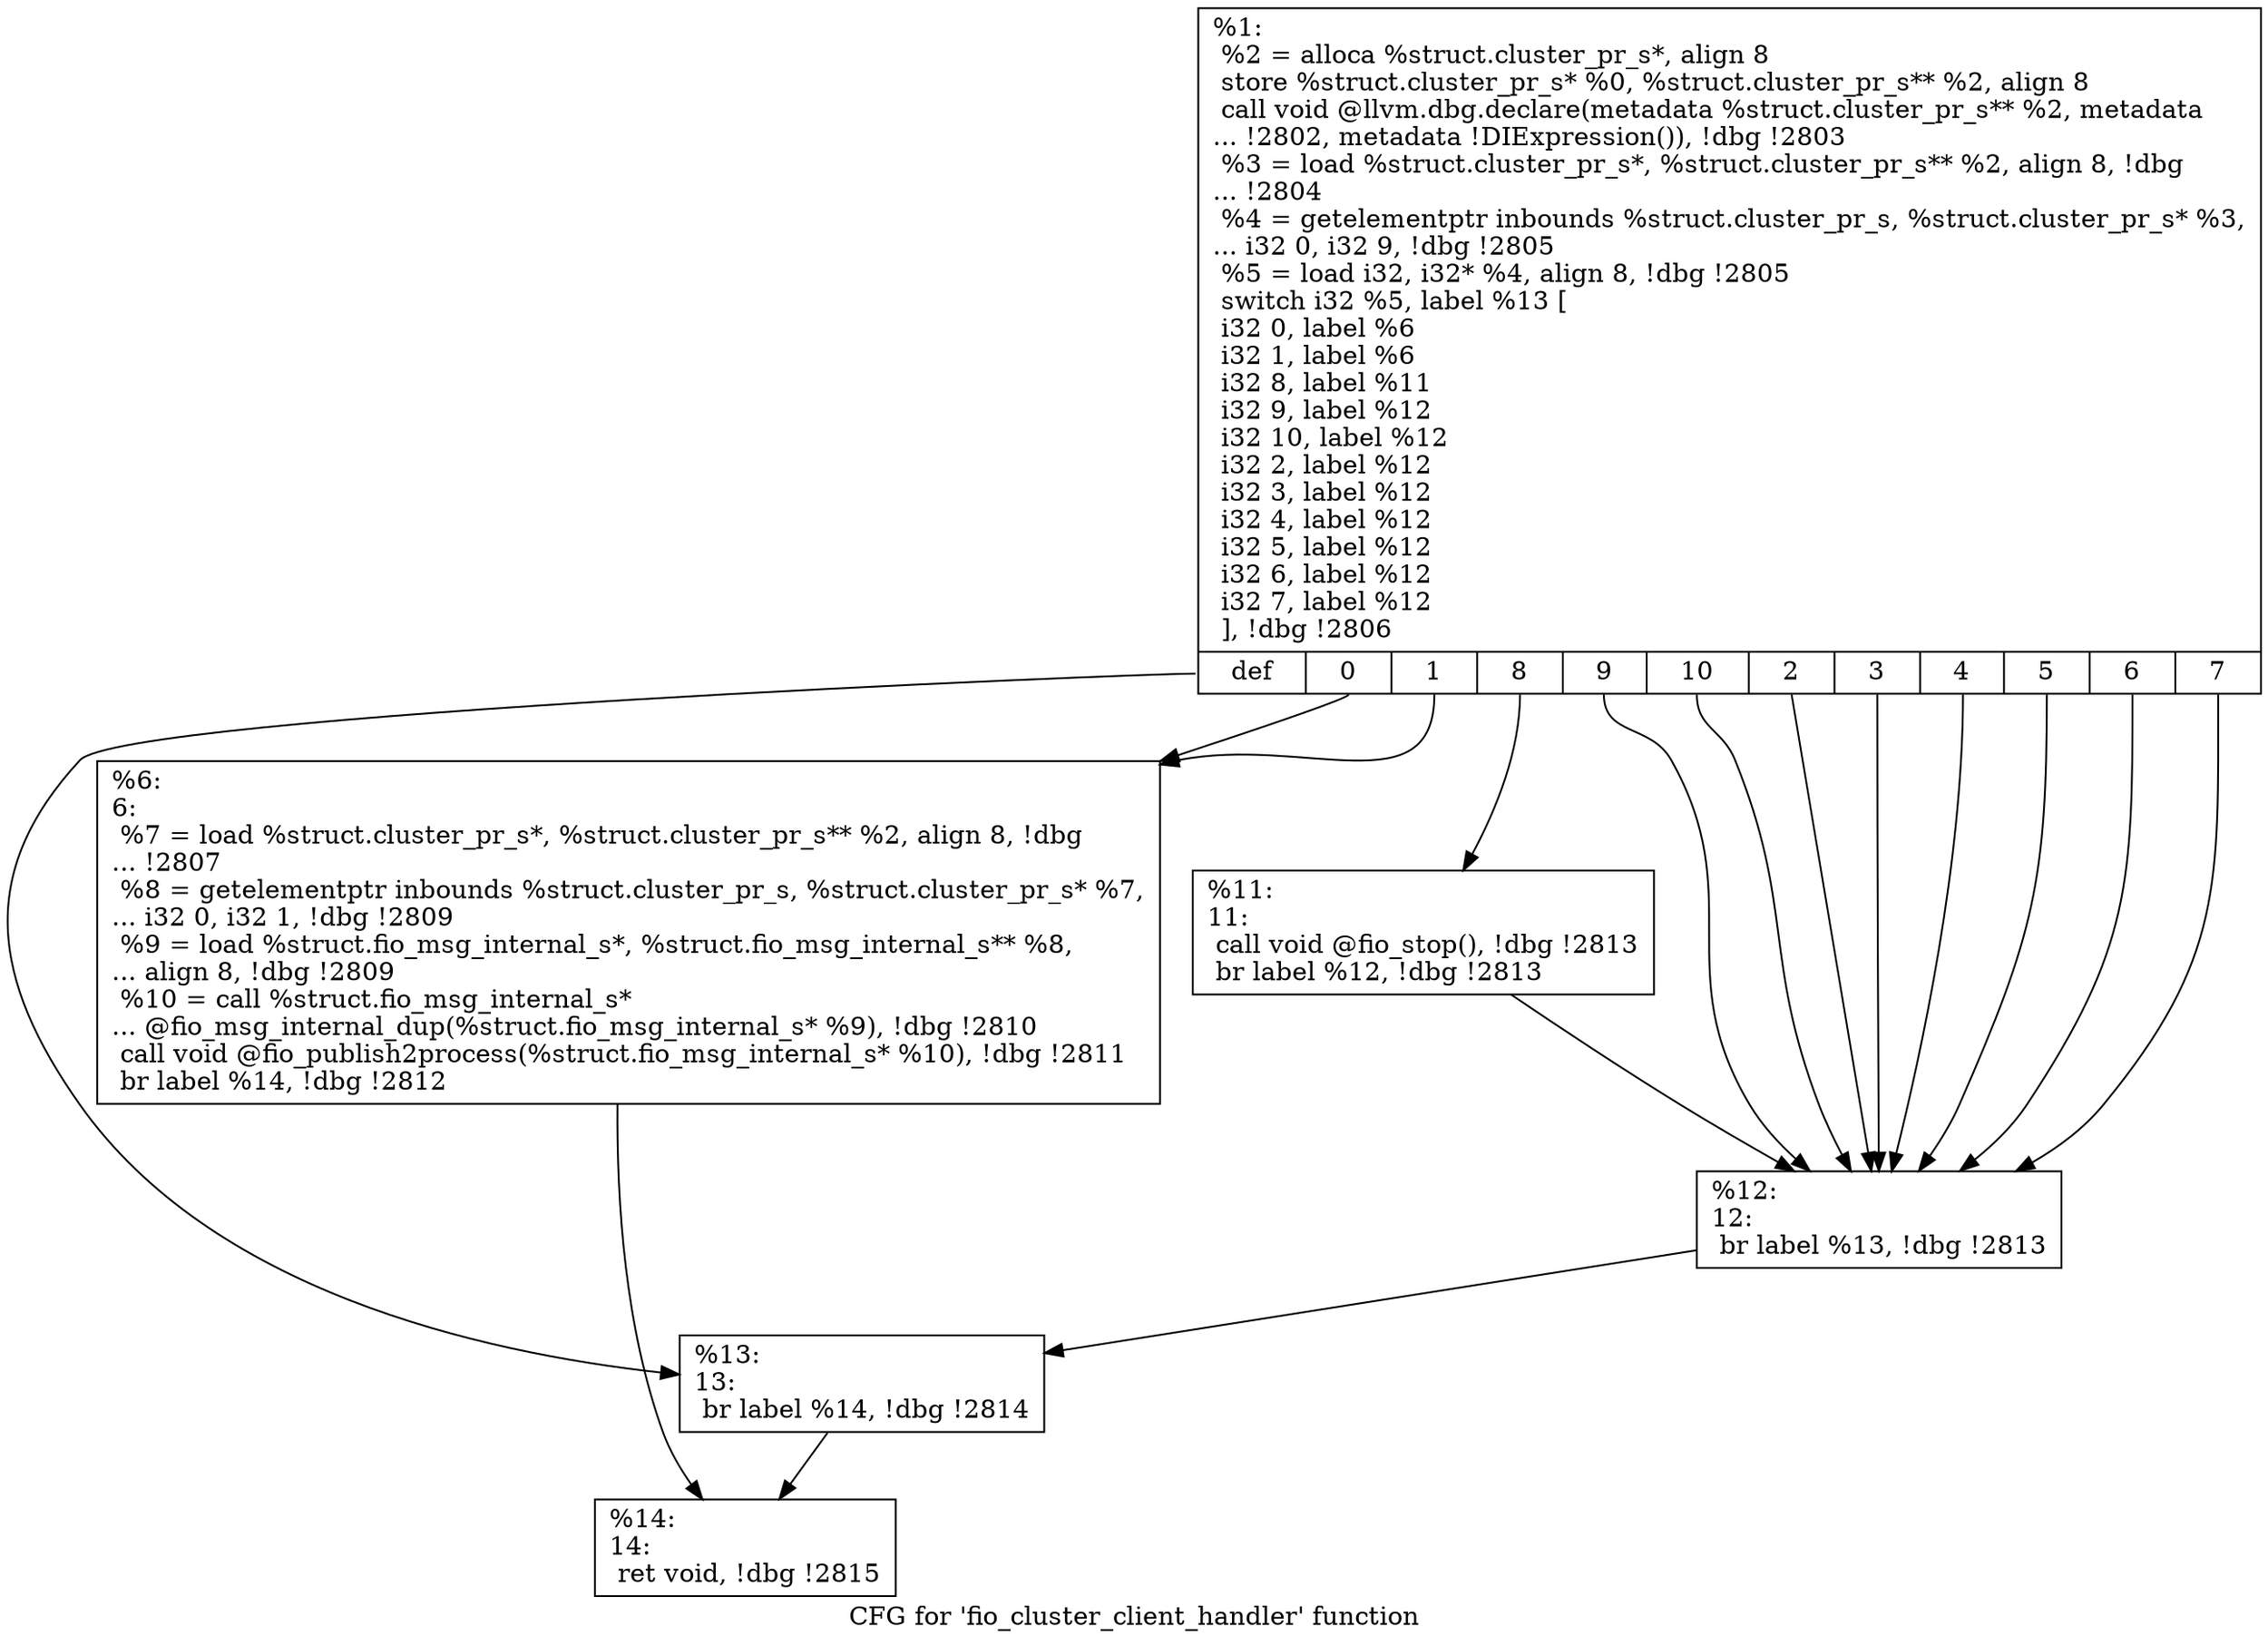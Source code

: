digraph "CFG for 'fio_cluster_client_handler' function" {
	label="CFG for 'fio_cluster_client_handler' function";

	Node0x5568515a9e90 [shape=record,label="{%1:\l  %2 = alloca %struct.cluster_pr_s*, align 8\l  store %struct.cluster_pr_s* %0, %struct.cluster_pr_s** %2, align 8\l  call void @llvm.dbg.declare(metadata %struct.cluster_pr_s** %2, metadata\l... !2802, metadata !DIExpression()), !dbg !2803\l  %3 = load %struct.cluster_pr_s*, %struct.cluster_pr_s** %2, align 8, !dbg\l... !2804\l  %4 = getelementptr inbounds %struct.cluster_pr_s, %struct.cluster_pr_s* %3,\l... i32 0, i32 9, !dbg !2805\l  %5 = load i32, i32* %4, align 8, !dbg !2805\l  switch i32 %5, label %13 [\l    i32 0, label %6\l    i32 1, label %6\l    i32 8, label %11\l    i32 9, label %12\l    i32 10, label %12\l    i32 2, label %12\l    i32 3, label %12\l    i32 4, label %12\l    i32 5, label %12\l    i32 6, label %12\l    i32 7, label %12\l  ], !dbg !2806\l|{<s0>def|<s1>0|<s2>1|<s3>8|<s4>9|<s5>10|<s6>2|<s7>3|<s8>4|<s9>5|<s10>6|<s11>7}}"];
	Node0x5568515a9e90:s0 -> Node0x5568515aa5a0;
	Node0x5568515a9e90:s1 -> Node0x5568515aa4b0;
	Node0x5568515a9e90:s2 -> Node0x5568515aa4b0;
	Node0x5568515a9e90:s3 -> Node0x5568515aa500;
	Node0x5568515a9e90:s4 -> Node0x5568515aa550;
	Node0x5568515a9e90:s5 -> Node0x5568515aa550;
	Node0x5568515a9e90:s6 -> Node0x5568515aa550;
	Node0x5568515a9e90:s7 -> Node0x5568515aa550;
	Node0x5568515a9e90:s8 -> Node0x5568515aa550;
	Node0x5568515a9e90:s9 -> Node0x5568515aa550;
	Node0x5568515a9e90:s10 -> Node0x5568515aa550;
	Node0x5568515a9e90:s11 -> Node0x5568515aa550;
	Node0x5568515aa4b0 [shape=record,label="{%6:\l6:                                                \l  %7 = load %struct.cluster_pr_s*, %struct.cluster_pr_s** %2, align 8, !dbg\l... !2807\l  %8 = getelementptr inbounds %struct.cluster_pr_s, %struct.cluster_pr_s* %7,\l... i32 0, i32 1, !dbg !2809\l  %9 = load %struct.fio_msg_internal_s*, %struct.fio_msg_internal_s** %8,\l... align 8, !dbg !2809\l  %10 = call %struct.fio_msg_internal_s*\l... @fio_msg_internal_dup(%struct.fio_msg_internal_s* %9), !dbg !2810\l  call void @fio_publish2process(%struct.fio_msg_internal_s* %10), !dbg !2811\l  br label %14, !dbg !2812\l}"];
	Node0x5568515aa4b0 -> Node0x5568515aa5f0;
	Node0x5568515aa500 [shape=record,label="{%11:\l11:                                               \l  call void @fio_stop(), !dbg !2813\l  br label %12, !dbg !2813\l}"];
	Node0x5568515aa500 -> Node0x5568515aa550;
	Node0x5568515aa550 [shape=record,label="{%12:\l12:                                               \l  br label %13, !dbg !2813\l}"];
	Node0x5568515aa550 -> Node0x5568515aa5a0;
	Node0x5568515aa5a0 [shape=record,label="{%13:\l13:                                               \l  br label %14, !dbg !2814\l}"];
	Node0x5568515aa5a0 -> Node0x5568515aa5f0;
	Node0x5568515aa5f0 [shape=record,label="{%14:\l14:                                               \l  ret void, !dbg !2815\l}"];
}
